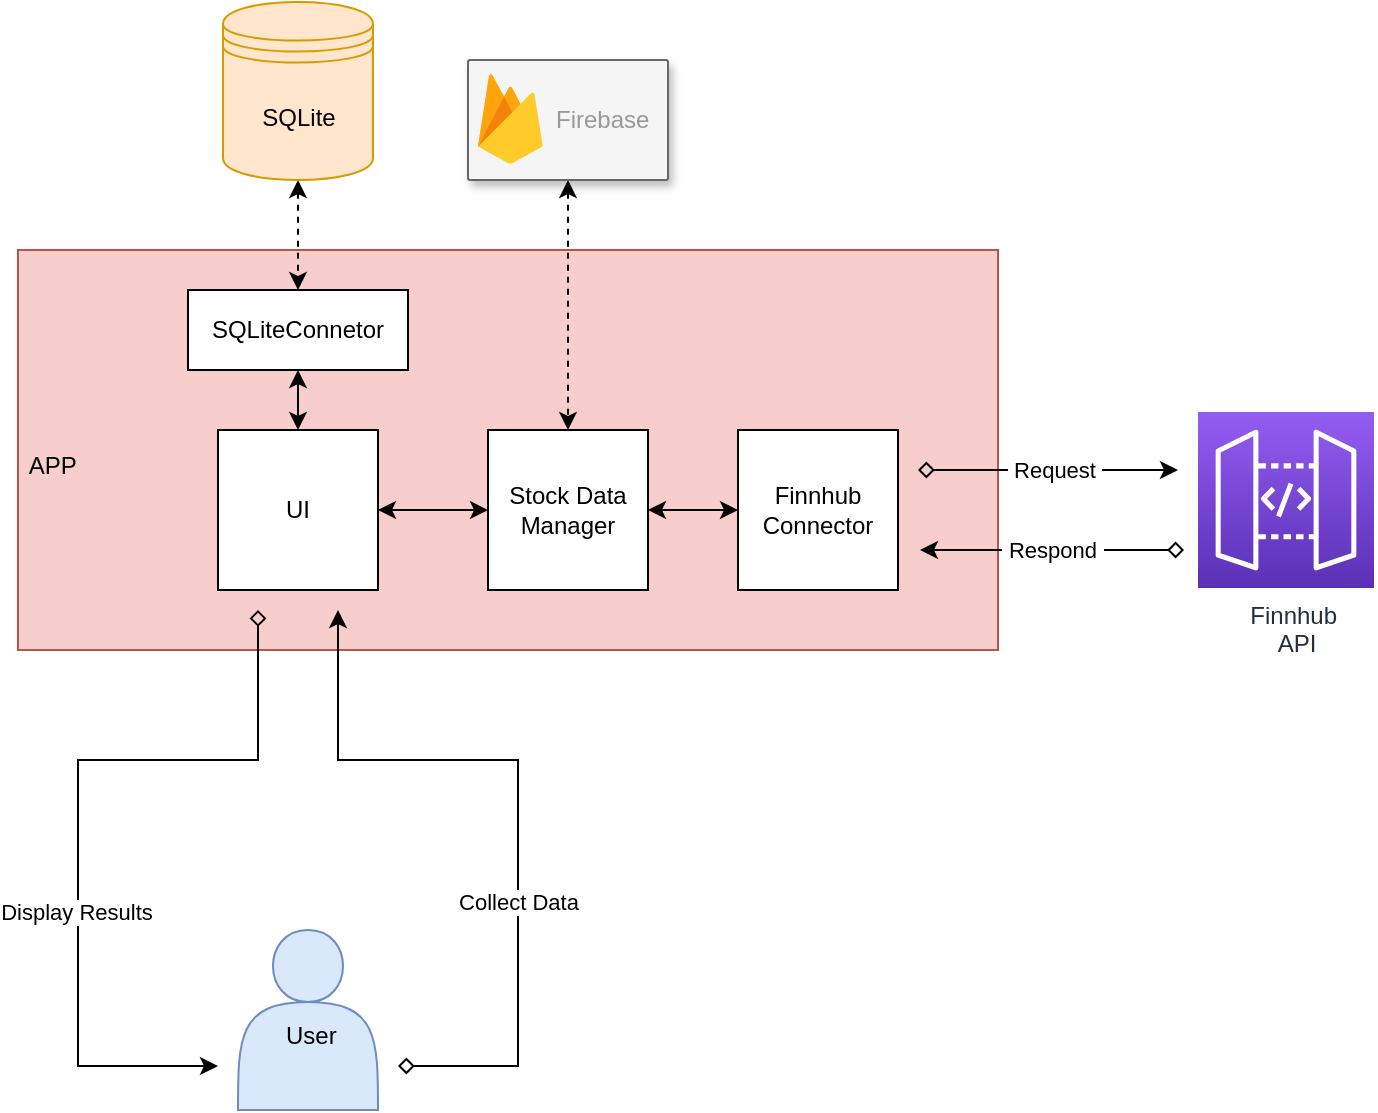 <mxfile version="13.5.6" type="device"><diagram id="6PyM-qMyc1BOfhudV8DU" name="Page-1"><mxGraphModel dx="988" dy="692" grid="1" gridSize="10" guides="1" tooltips="1" connect="1" arrows="1" fold="1" page="1" pageScale="1" pageWidth="850" pageHeight="1100" math="0" shadow="0"><root><mxCell id="0"/><mxCell id="1" parent="0"/><mxCell id="2WTIk4BEWG6oWpin46tt-3" value="&lt;div&gt;&lt;span&gt;&amp;nbsp;&amp;nbsp;&lt;/span&gt;&lt;/div&gt;&lt;div&gt;&lt;span&gt;&amp;nbsp;APP&lt;/span&gt;&lt;/div&gt;" style="rounded=0;whiteSpace=wrap;html=1;align=left;fillColor=#f8cecc;strokeColor=#b85450;" vertex="1" parent="1"><mxGeometry x="150" y="630" width="490" height="200" as="geometry"/></mxCell><mxCell id="2WTIk4BEWG6oWpin46tt-4" value="Finnhub Connector" style="whiteSpace=wrap;html=1;aspect=fixed;" vertex="1" parent="1"><mxGeometry x="510" y="720" width="80" height="80" as="geometry"/></mxCell><mxCell id="2WTIk4BEWG6oWpin46tt-8" style="edgeStyle=orthogonalEdgeStyle;rounded=0;orthogonalLoop=1;jettySize=auto;html=1;exitX=1;exitY=0.5;exitDx=0;exitDy=0;entryX=0;entryY=0.5;entryDx=0;entryDy=0;startArrow=classic;startFill=1;" edge="1" parent="1" source="2WTIk4BEWG6oWpin46tt-5" target="2WTIk4BEWG6oWpin46tt-4"><mxGeometry relative="1" as="geometry"/></mxCell><mxCell id="2WTIk4BEWG6oWpin46tt-10" style="edgeStyle=orthogonalEdgeStyle;rounded=0;orthogonalLoop=1;jettySize=auto;html=1;exitX=0;exitY=0.5;exitDx=0;exitDy=0;entryX=1;entryY=0.5;entryDx=0;entryDy=0;startArrow=classic;startFill=1;" edge="1" parent="1" source="2WTIk4BEWG6oWpin46tt-5" target="2WTIk4BEWG6oWpin46tt-9"><mxGeometry relative="1" as="geometry"/></mxCell><mxCell id="2WTIk4BEWG6oWpin46tt-5" value="Stock Data Manager" style="whiteSpace=wrap;html=1;aspect=fixed;" vertex="1" parent="1"><mxGeometry x="385" y="720" width="80" height="80" as="geometry"/></mxCell><mxCell id="2WTIk4BEWG6oWpin46tt-20" style="edgeStyle=orthogonalEdgeStyle;rounded=0;orthogonalLoop=1;jettySize=auto;html=1;startArrow=diamond;startFill=0;endArrow=classic;endFill=1;" edge="1" parent="1"><mxGeometry relative="1" as="geometry"><mxPoint x="270" y="810" as="sourcePoint"/><mxPoint x="250" y="1038" as="targetPoint"/><Array as="points"><mxPoint x="270" y="885"/><mxPoint x="180" y="885"/><mxPoint x="180" y="1038"/></Array></mxGeometry></mxCell><mxCell id="2WTIk4BEWG6oWpin46tt-21" value="Display Results" style="edgeLabel;html=1;align=center;verticalAlign=middle;resizable=0;points=[];" vertex="1" connectable="0" parent="2WTIk4BEWG6oWpin46tt-20"><mxGeometry x="0.218" y="-1" relative="1" as="geometry"><mxPoint y="4" as="offset"/></mxGeometry></mxCell><mxCell id="2WTIk4BEWG6oWpin46tt-9" value="UI" style="whiteSpace=wrap;html=1;aspect=fixed;" vertex="1" parent="1"><mxGeometry x="250" y="720" width="80" height="80" as="geometry"/></mxCell><mxCell id="2WTIk4BEWG6oWpin46tt-18" style="edgeStyle=orthogonalEdgeStyle;rounded=0;orthogonalLoop=1;jettySize=auto;html=1;startArrow=diamond;startFill=0;endArrow=classic;endFill=1;" edge="1" parent="1"><mxGeometry relative="1" as="geometry"><mxPoint x="340" y="1038" as="sourcePoint"/><mxPoint x="310" y="810" as="targetPoint"/><Array as="points"><mxPoint x="400" y="1038"/><mxPoint x="400" y="885"/><mxPoint x="310" y="885"/></Array></mxGeometry></mxCell><mxCell id="2WTIk4BEWG6oWpin46tt-19" value="Collect Data" style="edgeLabel;html=1;align=center;verticalAlign=middle;resizable=0;points=[];" vertex="1" connectable="0" parent="2WTIk4BEWG6oWpin46tt-18"><mxGeometry x="-0.146" y="-2" relative="1" as="geometry"><mxPoint x="-2" y="19.5" as="offset"/></mxGeometry></mxCell><mxCell id="2WTIk4BEWG6oWpin46tt-22" value="&amp;nbsp; &amp;nbsp; &amp;nbsp; &amp;nbsp; &amp;nbsp; &amp;nbsp; &amp;nbsp;User" style="shape=actor;whiteSpace=wrap;html=1;fillColor=#dae8fc;strokeColor=#6c8ebf;" vertex="1" parent="1"><mxGeometry x="260" y="970" width="70" height="90" as="geometry"/></mxCell><mxCell id="2WTIk4BEWG6oWpin46tt-36" style="edgeStyle=orthogonalEdgeStyle;rounded=0;orthogonalLoop=1;jettySize=auto;html=1;startArrow=classic;startFill=1;endArrow=diamond;endFill=0;" edge="1" parent="1"><mxGeometry relative="1" as="geometry"><mxPoint x="730" y="740" as="sourcePoint"/><mxPoint x="600" y="740" as="targetPoint"/></mxGeometry></mxCell><mxCell id="2WTIk4BEWG6oWpin46tt-38" value="&amp;nbsp;Request&amp;nbsp;" style="edgeLabel;html=1;align=center;verticalAlign=middle;resizable=0;points=[];" vertex="1" connectable="0" parent="2WTIk4BEWG6oWpin46tt-36"><mxGeometry x="-0.05" y="2" relative="1" as="geometry"><mxPoint y="-2" as="offset"/></mxGeometry></mxCell><mxCell id="2WTIk4BEWG6oWpin46tt-37" value="&amp;nbsp;Respond&amp;nbsp;" style="edgeStyle=orthogonalEdgeStyle;rounded=0;orthogonalLoop=1;jettySize=auto;html=1;startArrow=diamond;startFill=0;endArrow=classic;endFill=1;entryX=1;entryY=0.75;entryDx=0;entryDy=0;" edge="1" parent="1"><mxGeometry relative="1" as="geometry"><mxPoint x="733" y="780" as="sourcePoint"/><mxPoint x="601" y="780" as="targetPoint"/></mxGeometry></mxCell><mxCell id="2WTIk4BEWG6oWpin46tt-24" value="&amp;nbsp; Finnhub&lt;br&gt;&amp;nbsp; &amp;nbsp;API" style="outlineConnect=0;fontColor=#232F3E;gradientColor=#945DF2;gradientDirection=north;fillColor=#5A30B5;strokeColor=#ffffff;dashed=0;verticalLabelPosition=bottom;verticalAlign=top;align=center;html=1;fontSize=12;fontStyle=0;aspect=fixed;shape=mxgraph.aws4.resourceIcon;resIcon=mxgraph.aws4.api_gateway;" vertex="1" parent="1"><mxGeometry x="740" y="711" width="88" height="88" as="geometry"/></mxCell><mxCell id="2WTIk4BEWG6oWpin46tt-48" style="edgeStyle=orthogonalEdgeStyle;rounded=0;orthogonalLoop=1;jettySize=auto;html=1;entryX=0.5;entryY=0;entryDx=0;entryDy=0;startArrow=classic;startFill=1;endArrow=classic;endFill=1;dashed=1;" edge="1" parent="1" source="2WTIk4BEWG6oWpin46tt-27" target="2WTIk4BEWG6oWpin46tt-46"><mxGeometry relative="1" as="geometry"/></mxCell><mxCell id="2WTIk4BEWG6oWpin46tt-27" value="SQLite" style="shape=datastore;whiteSpace=wrap;html=1;fillColor=#ffe6cc;strokeColor=#d79b00;" vertex="1" parent="1"><mxGeometry x="252.5" y="506" width="75" height="89" as="geometry"/></mxCell><mxCell id="2WTIk4BEWG6oWpin46tt-49" style="edgeStyle=orthogonalEdgeStyle;rounded=0;orthogonalLoop=1;jettySize=auto;html=1;dashed=1;startArrow=classic;startFill=1;endArrow=classic;endFill=1;" edge="1" parent="1" source="2WTIk4BEWG6oWpin46tt-42" target="2WTIk4BEWG6oWpin46tt-5"><mxGeometry relative="1" as="geometry"/></mxCell><mxCell id="2WTIk4BEWG6oWpin46tt-42" value="" style="strokeColor=#666666;shadow=1;strokeWidth=1;rounded=1;absoluteArcSize=1;arcSize=2;fillColor=#f5f5f5;fontColor=#333333;" vertex="1" parent="1"><mxGeometry x="375" y="535" width="100" height="60" as="geometry"/></mxCell><mxCell id="2WTIk4BEWG6oWpin46tt-43" value="Firebase" style="dashed=0;connectable=0;html=1;fillColor=#5184F3;strokeColor=none;shape=mxgraph.gcp2.firebase;part=1;labelPosition=right;verticalLabelPosition=middle;align=left;verticalAlign=middle;spacingLeft=5;fontColor=#999999;fontSize=12;" vertex="1" parent="2WTIk4BEWG6oWpin46tt-42"><mxGeometry width="32.4" height="45" relative="1" as="geometry"><mxPoint x="5" y="7" as="offset"/></mxGeometry></mxCell><mxCell id="2WTIk4BEWG6oWpin46tt-47" style="edgeStyle=orthogonalEdgeStyle;rounded=0;orthogonalLoop=1;jettySize=auto;html=1;entryX=0.5;entryY=0;entryDx=0;entryDy=0;startArrow=classic;startFill=1;endArrow=classic;endFill=1;" edge="1" parent="1" source="2WTIk4BEWG6oWpin46tt-46" target="2WTIk4BEWG6oWpin46tt-9"><mxGeometry relative="1" as="geometry"/></mxCell><mxCell id="2WTIk4BEWG6oWpin46tt-46" value="SQLiteConnetor" style="rounded=0;whiteSpace=wrap;html=1;" vertex="1" parent="1"><mxGeometry x="235" y="650" width="110" height="40" as="geometry"/></mxCell></root></mxGraphModel></diagram></mxfile>